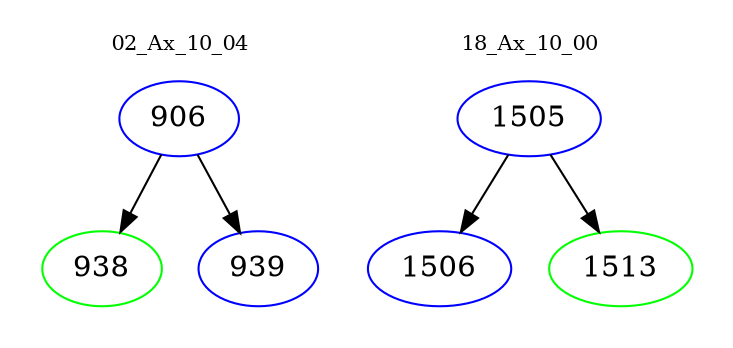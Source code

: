 digraph{
subgraph cluster_0 {
color = white
label = "02_Ax_10_04";
fontsize=10;
T0_906 [label="906", color="blue"]
T0_906 -> T0_938 [color="black"]
T0_938 [label="938", color="green"]
T0_906 -> T0_939 [color="black"]
T0_939 [label="939", color="blue"]
}
subgraph cluster_1 {
color = white
label = "18_Ax_10_00";
fontsize=10;
T1_1505 [label="1505", color="blue"]
T1_1505 -> T1_1506 [color="black"]
T1_1506 [label="1506", color="blue"]
T1_1505 -> T1_1513 [color="black"]
T1_1513 [label="1513", color="green"]
}
}
